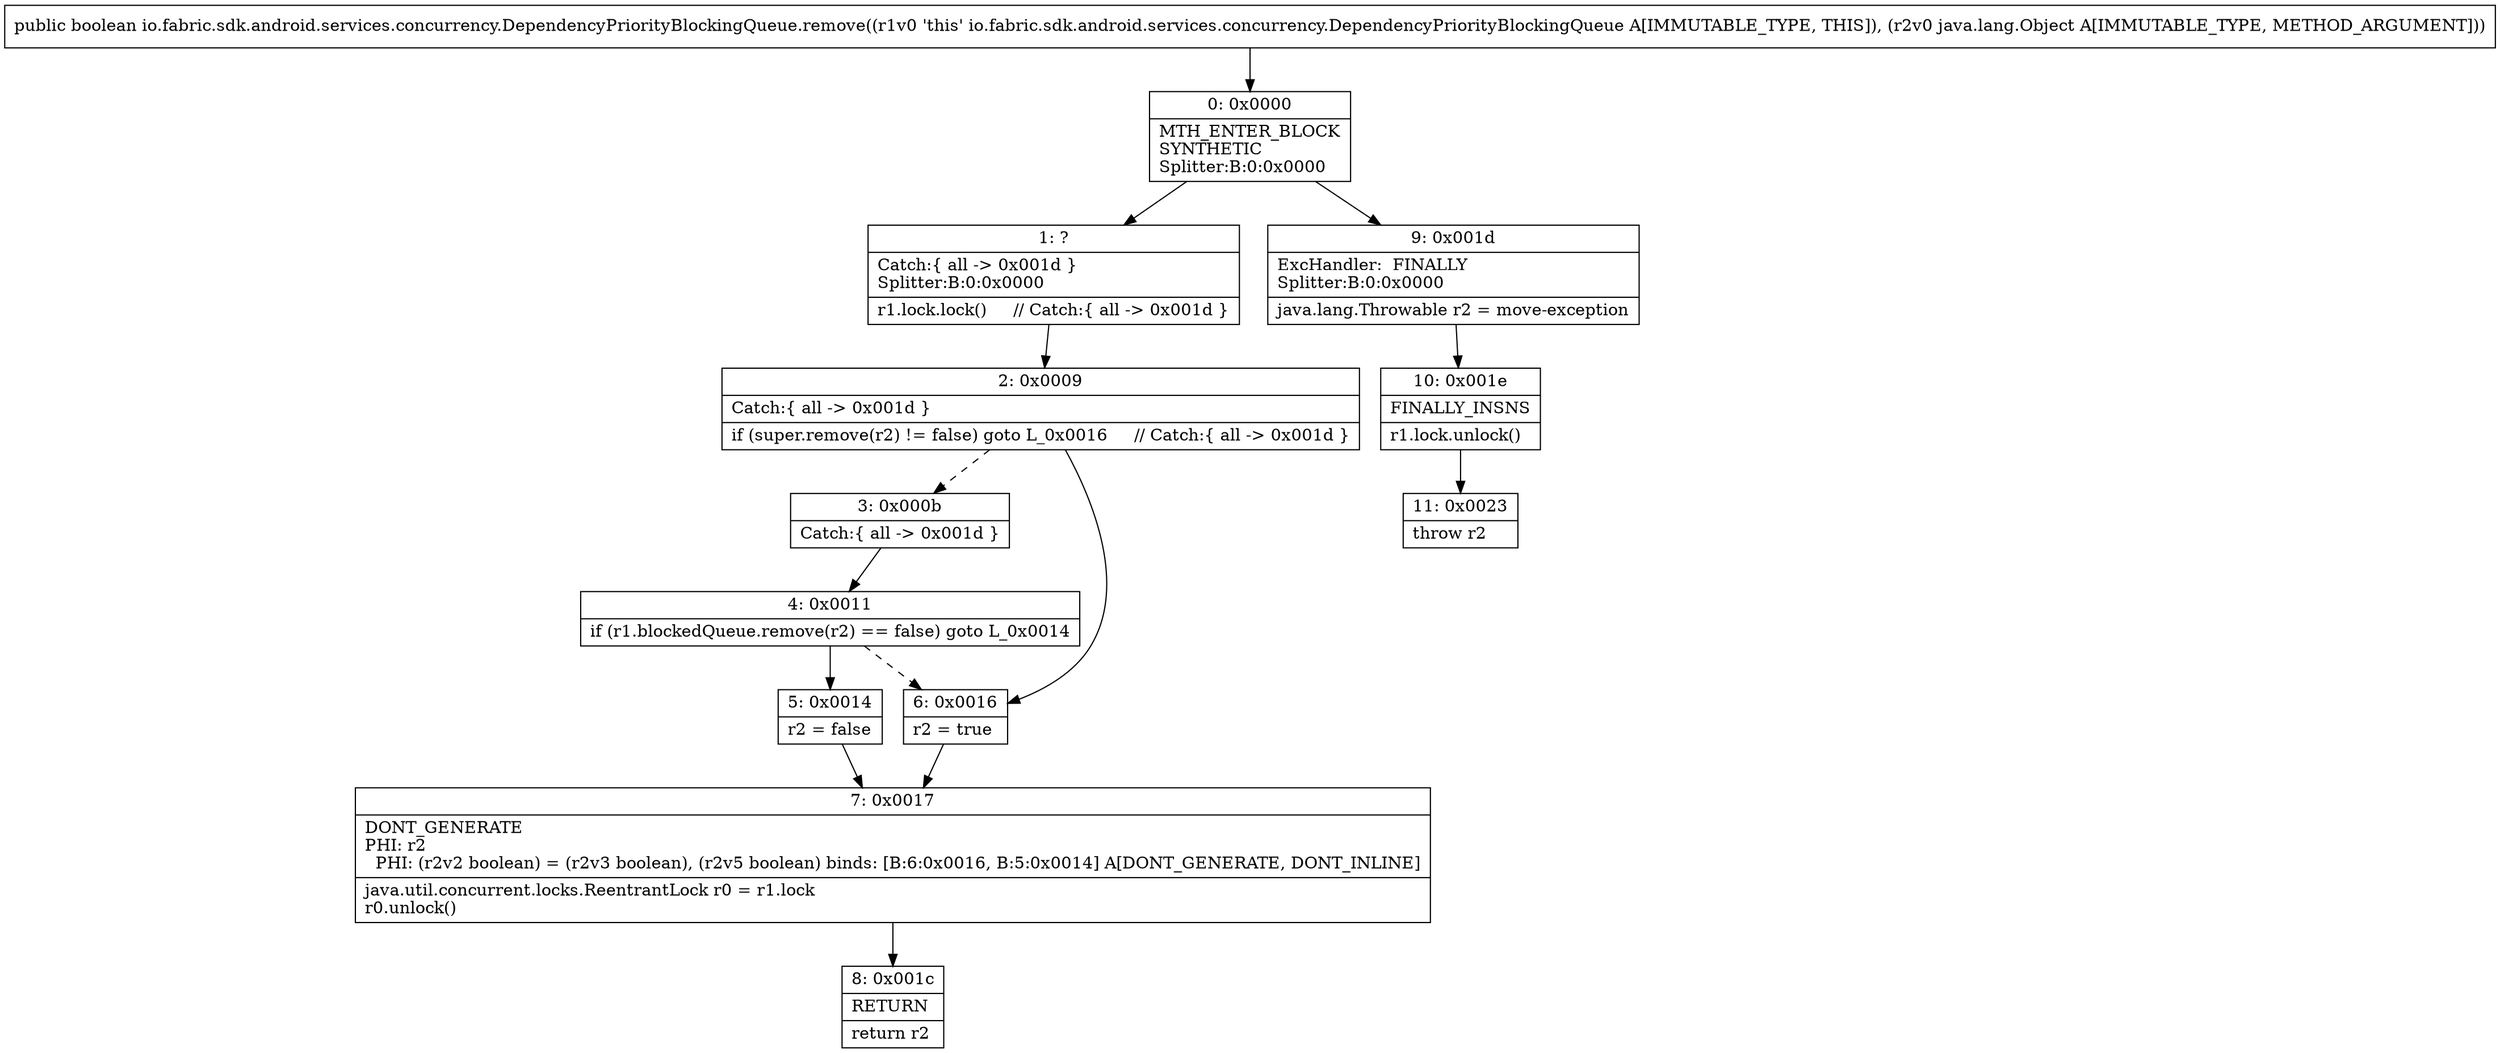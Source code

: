 digraph "CFG forio.fabric.sdk.android.services.concurrency.DependencyPriorityBlockingQueue.remove(Ljava\/lang\/Object;)Z" {
Node_0 [shape=record,label="{0\:\ 0x0000|MTH_ENTER_BLOCK\lSYNTHETIC\lSplitter:B:0:0x0000\l}"];
Node_1 [shape=record,label="{1\:\ ?|Catch:\{ all \-\> 0x001d \}\lSplitter:B:0:0x0000\l|r1.lock.lock()     \/\/ Catch:\{ all \-\> 0x001d \}\l}"];
Node_2 [shape=record,label="{2\:\ 0x0009|Catch:\{ all \-\> 0x001d \}\l|if (super.remove(r2) != false) goto L_0x0016     \/\/ Catch:\{ all \-\> 0x001d \}\l}"];
Node_3 [shape=record,label="{3\:\ 0x000b|Catch:\{ all \-\> 0x001d \}\l}"];
Node_4 [shape=record,label="{4\:\ 0x0011|if (r1.blockedQueue.remove(r2) == false) goto L_0x0014\l}"];
Node_5 [shape=record,label="{5\:\ 0x0014|r2 = false\l}"];
Node_6 [shape=record,label="{6\:\ 0x0016|r2 = true\l}"];
Node_7 [shape=record,label="{7\:\ 0x0017|DONT_GENERATE\lPHI: r2 \l  PHI: (r2v2 boolean) = (r2v3 boolean), (r2v5 boolean) binds: [B:6:0x0016, B:5:0x0014] A[DONT_GENERATE, DONT_INLINE]\l|java.util.concurrent.locks.ReentrantLock r0 = r1.lock\lr0.unlock()\l}"];
Node_8 [shape=record,label="{8\:\ 0x001c|RETURN\l|return r2\l}"];
Node_9 [shape=record,label="{9\:\ 0x001d|ExcHandler:  FINALLY\lSplitter:B:0:0x0000\l|java.lang.Throwable r2 = move\-exception\l}"];
Node_10 [shape=record,label="{10\:\ 0x001e|FINALLY_INSNS\l|r1.lock.unlock()\l}"];
Node_11 [shape=record,label="{11\:\ 0x0023|throw r2\l}"];
MethodNode[shape=record,label="{public boolean io.fabric.sdk.android.services.concurrency.DependencyPriorityBlockingQueue.remove((r1v0 'this' io.fabric.sdk.android.services.concurrency.DependencyPriorityBlockingQueue A[IMMUTABLE_TYPE, THIS]), (r2v0 java.lang.Object A[IMMUTABLE_TYPE, METHOD_ARGUMENT])) }"];
MethodNode -> Node_0;
Node_0 -> Node_1;
Node_0 -> Node_9;
Node_1 -> Node_2;
Node_2 -> Node_3[style=dashed];
Node_2 -> Node_6;
Node_3 -> Node_4;
Node_4 -> Node_5;
Node_4 -> Node_6[style=dashed];
Node_5 -> Node_7;
Node_6 -> Node_7;
Node_7 -> Node_8;
Node_9 -> Node_10;
Node_10 -> Node_11;
}

